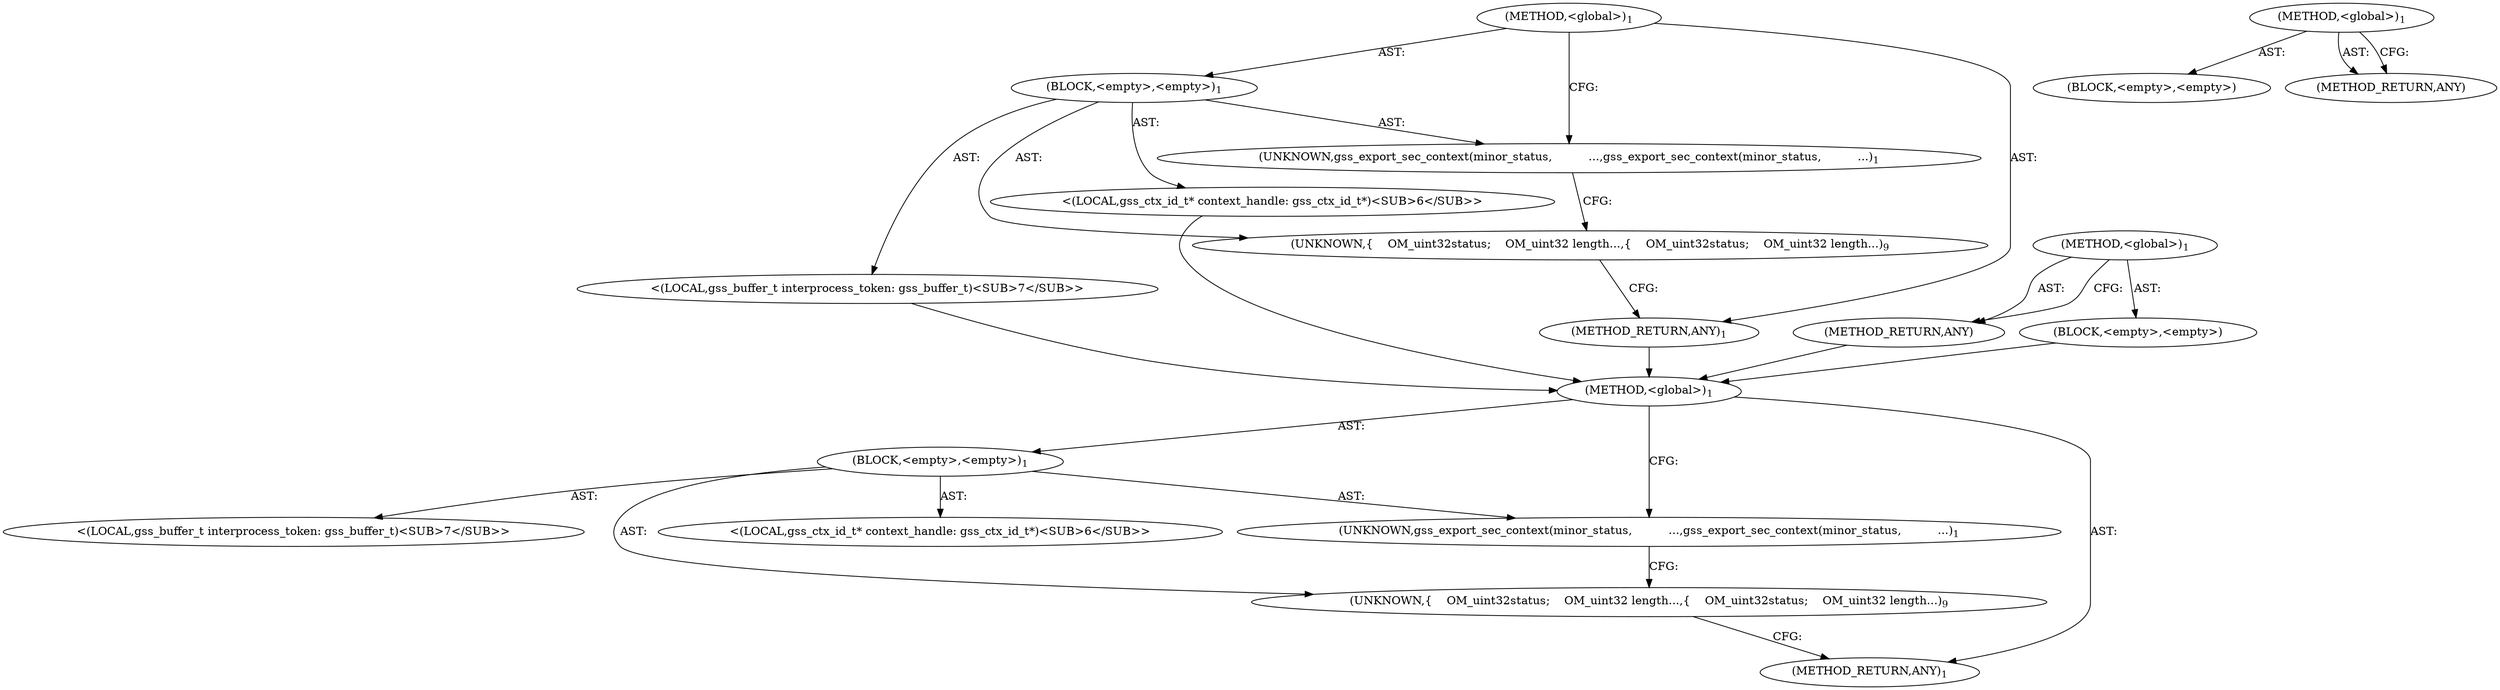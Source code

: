 digraph "&lt;global&gt;" {
vulnerable_6 [label=<(METHOD,&lt;global&gt;)<SUB>1</SUB>>];
vulnerable_7 [label=<(BLOCK,&lt;empty&gt;,&lt;empty&gt;)<SUB>1</SUB>>];
vulnerable_8 [label=<(UNKNOWN,gss_export_sec_context(minor_status,
          ...,gss_export_sec_context(minor_status,
          ...)<SUB>1</SUB>>];
vulnerable_9 [label="<(LOCAL,gss_ctx_id_t* context_handle: gss_ctx_id_t*)<SUB>6</SUB>>"];
vulnerable_10 [label="<(LOCAL,gss_buffer_t interprocess_token: gss_buffer_t)<SUB>7</SUB>>"];
vulnerable_11 [label=<(UNKNOWN,{
    OM_uint32		status;
    OM_uint32 		length...,{
    OM_uint32		status;
    OM_uint32 		length...)<SUB>9</SUB>>];
vulnerable_12 [label=<(METHOD_RETURN,ANY)<SUB>1</SUB>>];
vulnerable_21 [label=<(METHOD,&lt;global&gt;)<SUB>1</SUB>>];
vulnerable_22 [label=<(BLOCK,&lt;empty&gt;,&lt;empty&gt;)>];
vulnerable_23 [label=<(METHOD_RETURN,ANY)>];
fixed_6 [label=<(METHOD,&lt;global&gt;)<SUB>1</SUB>>];
fixed_7 [label=<(BLOCK,&lt;empty&gt;,&lt;empty&gt;)<SUB>1</SUB>>];
fixed_8 [label=<(UNKNOWN,gss_export_sec_context(minor_status,
          ...,gss_export_sec_context(minor_status,
          ...)<SUB>1</SUB>>];
fixed_9 [label="<(LOCAL,gss_ctx_id_t* context_handle: gss_ctx_id_t*)<SUB>6</SUB>>"];
fixed_10 [label="<(LOCAL,gss_buffer_t interprocess_token: gss_buffer_t)<SUB>7</SUB>>"];
fixed_11 [label=<(UNKNOWN,{
    OM_uint32		status;
    OM_uint32 		length...,{
    OM_uint32		status;
    OM_uint32 		length...)<SUB>9</SUB>>];
fixed_12 [label=<(METHOD_RETURN,ANY)<SUB>1</SUB>>];
fixed_21 [label=<(METHOD,&lt;global&gt;)<SUB>1</SUB>>];
fixed_22 [label=<(BLOCK,&lt;empty&gt;,&lt;empty&gt;)>];
fixed_23 [label=<(METHOD_RETURN,ANY)>];
vulnerable_6 -> vulnerable_7  [key=0, label="AST: "];
vulnerable_6 -> vulnerable_12  [key=0, label="AST: "];
vulnerable_6 -> vulnerable_8  [key=0, label="CFG: "];
vulnerable_7 -> vulnerable_8  [key=0, label="AST: "];
vulnerable_7 -> vulnerable_9  [key=0, label="AST: "];
vulnerable_7 -> vulnerable_10  [key=0, label="AST: "];
vulnerable_7 -> vulnerable_11  [key=0, label="AST: "];
vulnerable_8 -> vulnerable_11  [key=0, label="CFG: "];
vulnerable_11 -> vulnerable_12  [key=0, label="CFG: "];
vulnerable_21 -> vulnerable_22  [key=0, label="AST: "];
vulnerable_21 -> vulnerable_23  [key=0, label="AST: "];
vulnerable_21 -> vulnerable_23  [key=1, label="CFG: "];
fixed_6 -> fixed_7  [key=0, label="AST: "];
fixed_6 -> fixed_12  [key=0, label="AST: "];
fixed_6 -> fixed_8  [key=0, label="CFG: "];
fixed_7 -> fixed_8  [key=0, label="AST: "];
fixed_7 -> fixed_9  [key=0, label="AST: "];
fixed_7 -> fixed_10  [key=0, label="AST: "];
fixed_7 -> fixed_11  [key=0, label="AST: "];
fixed_8 -> fixed_11  [key=0, label="CFG: "];
fixed_9 -> vulnerable_6  [key=0];
fixed_10 -> vulnerable_6  [key=0];
fixed_11 -> fixed_12  [key=0, label="CFG: "];
fixed_12 -> vulnerable_6  [key=0];
fixed_21 -> fixed_22  [key=0, label="AST: "];
fixed_21 -> fixed_23  [key=0, label="AST: "];
fixed_21 -> fixed_23  [key=1, label="CFG: "];
fixed_22 -> vulnerable_6  [key=0];
fixed_23 -> vulnerable_6  [key=0];
}
